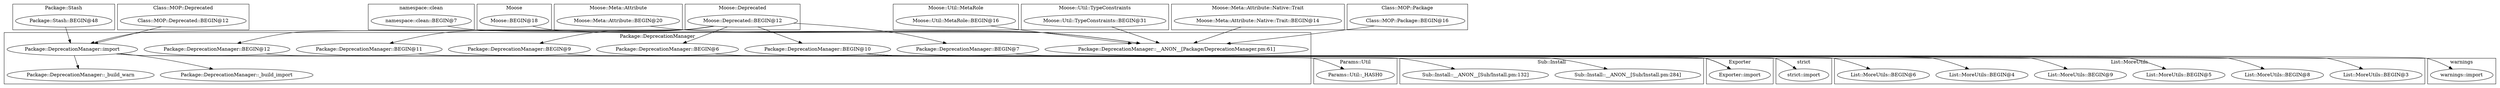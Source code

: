 digraph {
graph [overlap=false]
subgraph cluster_Package_Stash {
	label="Package::Stash";
	"Package::Stash::BEGIN@48";
}
subgraph cluster_Class_MOP_Deprecated {
	label="Class::MOP::Deprecated";
	"Class::MOP::Deprecated::BEGIN@12";
}
subgraph cluster_namespace_clean {
	label="namespace::clean";
	"namespace::clean::BEGIN@7";
}
subgraph cluster_List_MoreUtils {
	label="List::MoreUtils";
	"List::MoreUtils::BEGIN@4";
	"List::MoreUtils::BEGIN@6";
	"List::MoreUtils::BEGIN@3";
	"List::MoreUtils::BEGIN@8";
	"List::MoreUtils::BEGIN@5";
	"List::MoreUtils::BEGIN@9";
}
subgraph cluster_warnings {
	label="warnings";
	"warnings::import";
}
subgraph cluster_Moose {
	label="Moose";
	"Moose::BEGIN@18";
}
subgraph cluster_Exporter {
	label="Exporter";
	"Exporter::import";
}
subgraph cluster_Moose_Meta_Attribute {
	label="Moose::Meta::Attribute";
	"Moose::Meta::Attribute::BEGIN@20";
}
subgraph cluster_Moose_Deprecated {
	label="Moose::Deprecated";
	"Moose::Deprecated::BEGIN@12";
}
subgraph cluster_Params_Util {
	label="Params::Util";
	"Params::Util::_HASH0";
}
subgraph cluster_Moose_Util_MetaRole {
	label="Moose::Util::MetaRole";
	"Moose::Util::MetaRole::BEGIN@16";
}
subgraph cluster_Package_DeprecationManager {
	label="Package::DeprecationManager";
	"Package::DeprecationManager::_build_warn";
	"Package::DeprecationManager::import";
	"Package::DeprecationManager::BEGIN@12";
	"Package::DeprecationManager::BEGIN@9";
	"Package::DeprecationManager::BEGIN@11";
	"Package::DeprecationManager::_build_import";
	"Package::DeprecationManager::BEGIN@6";
	"Package::DeprecationManager::BEGIN@10";
	"Package::DeprecationManager::BEGIN@7";
	"Package::DeprecationManager::__ANON__[Package/DeprecationManager.pm:61]";
}
subgraph cluster_Moose_Util_TypeConstraints {
	label="Moose::Util::TypeConstraints";
	"Moose::Util::TypeConstraints::BEGIN@31";
}
subgraph cluster_Sub_Install {
	label="Sub::Install";
	"Sub::Install::__ANON__[Sub/Install.pm:284]";
	"Sub::Install::__ANON__[Sub/Install.pm:132]";
}
subgraph cluster_Moose_Meta_Attribute_Native_Trait {
	label="Moose::Meta::Attribute::Native::Trait";
	"Moose::Meta::Attribute::Native::Trait::BEGIN@14";
}
subgraph cluster_strict {
	label="strict";
	"strict::import";
}
subgraph cluster_Class_MOP_Package {
	label="Class::MOP::Package";
	"Class::MOP::Package::BEGIN@16";
}
"Package::DeprecationManager::import" -> "Sub::Install::__ANON__[Sub/Install.pm:132]";
"Moose::Deprecated::BEGIN@12" -> "Package::DeprecationManager::BEGIN@9";
"Package::DeprecationManager::BEGIN@10" -> "List::MoreUtils::BEGIN@5";
"Moose::Deprecated::BEGIN@12" -> "Package::DeprecationManager::BEGIN@12";
"Moose::Deprecated::BEGIN@12" -> "Package::DeprecationManager::BEGIN@7";
"Package::DeprecationManager::import" -> "Package::DeprecationManager::_build_import";
"Package::DeprecationManager::BEGIN@6" -> "strict::import";
"Moose::Deprecated::BEGIN@12" -> "Package::DeprecationManager::BEGIN@10";
"Package::DeprecationManager::BEGIN@10" -> "List::MoreUtils::BEGIN@3";
"Package::DeprecationManager::BEGIN@9" -> "Exporter::import";
"Package::DeprecationManager::BEGIN@11" -> "Exporter::import";
"Package::DeprecationManager::BEGIN@10" -> "Exporter::import";
"Package::DeprecationManager::import" -> "Params::Util::_HASH0";
"Package::DeprecationManager::BEGIN@12" -> "Sub::Install::__ANON__[Sub/Install.pm:284]";
"Package::DeprecationManager::BEGIN@7" -> "warnings::import";
"Package::DeprecationManager::BEGIN@10" -> "List::MoreUtils::BEGIN@6";
"Class::MOP::Package::BEGIN@16" -> "Package::DeprecationManager::__ANON__[Package/DeprecationManager.pm:61]";
"Moose::Util::MetaRole::BEGIN@16" -> "Package::DeprecationManager::__ANON__[Package/DeprecationManager.pm:61]";
"Moose::Meta::Attribute::Native::Trait::BEGIN@14" -> "Package::DeprecationManager::__ANON__[Package/DeprecationManager.pm:61]";
"Moose::BEGIN@18" -> "Package::DeprecationManager::__ANON__[Package/DeprecationManager.pm:61]";
"Moose::Meta::Attribute::BEGIN@20" -> "Package::DeprecationManager::__ANON__[Package/DeprecationManager.pm:61]";
"namespace::clean::BEGIN@7" -> "Package::DeprecationManager::__ANON__[Package/DeprecationManager.pm:61]";
"Moose::Util::TypeConstraints::BEGIN@31" -> "Package::DeprecationManager::__ANON__[Package/DeprecationManager.pm:61]";
"Moose::Deprecated::BEGIN@12" -> "Package::DeprecationManager::import";
"Package::Stash::BEGIN@48" -> "Package::DeprecationManager::import";
"Class::MOP::Deprecated::BEGIN@12" -> "Package::DeprecationManager::import";
"Package::DeprecationManager::import" -> "Package::DeprecationManager::_build_warn";
"Package::DeprecationManager::BEGIN@10" -> "List::MoreUtils::BEGIN@8";
"Moose::Deprecated::BEGIN@12" -> "Package::DeprecationManager::BEGIN@6";
"Package::DeprecationManager::BEGIN@10" -> "List::MoreUtils::BEGIN@9";
"Package::DeprecationManager::BEGIN@10" -> "List::MoreUtils::BEGIN@4";
"Moose::Deprecated::BEGIN@12" -> "Package::DeprecationManager::BEGIN@11";
}
